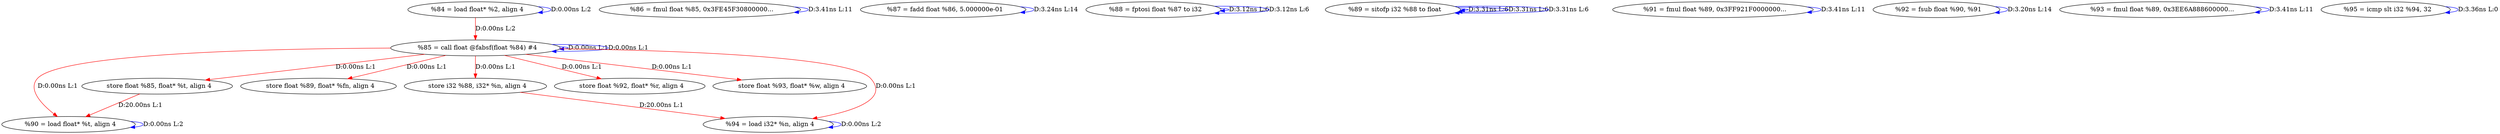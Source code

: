 digraph {
Node0x2e19300[label="  %84 = load float* %2, align 4"];
Node0x2e19300 -> Node0x2e19300[label="D:0.00ns L:2",color=blue];
Node0x2e193e0[label="  %85 = call float @fabsf(float %84) #4"];
Node0x2e19300 -> Node0x2e193e0[label="D:0.00ns L:2",color=red];
Node0x2e193e0 -> Node0x2e193e0[label="D:0.00ns L:1",color=blue];
Node0x2e193e0 -> Node0x2e193e0[label="D:0.00ns L:1",color=blue];
Node0x2e194c0[label="  store float %85, float* %t, align 4"];
Node0x2e193e0 -> Node0x2e194c0[label="D:0.00ns L:1",color=red];
Node0x2e19840[label="  store i32 %88, i32* %n, align 4"];
Node0x2e193e0 -> Node0x2e19840[label="D:0.00ns L:1",color=red];
Node0x2e19a00[label="  store float %89, float* %fn, align 4"];
Node0x2e193e0 -> Node0x2e19a00[label="D:0.00ns L:1",color=red];
Node0x2e19ae0[label="  %90 = load float* %t, align 4"];
Node0x2e193e0 -> Node0x2e19ae0[label="D:0.00ns L:1",color=red];
Node0x2e19d80[label="  store float %92, float* %r, align 4"];
Node0x2e193e0 -> Node0x2e19d80[label="D:0.00ns L:1",color=red];
Node0x2e19f40[label="  store float %93, float* %w, align 4"];
Node0x2e193e0 -> Node0x2e19f40[label="D:0.00ns L:1",color=red];
Node0x2e1a020[label="  %94 = load i32* %n, align 4"];
Node0x2e193e0 -> Node0x2e1a020[label="D:0.00ns L:1",color=red];
Node0x2e194c0 -> Node0x2e19ae0[label="D:20.00ns L:1",color=red];
Node0x2e195a0[label="  %86 = fmul float %85, 0x3FE45F30800000..."];
Node0x2e195a0 -> Node0x2e195a0[label="D:3.41ns L:11",color=blue];
Node0x2e19680[label="  %87 = fadd float %86, 5.000000e-01"];
Node0x2e19680 -> Node0x2e19680[label="D:3.24ns L:14",color=blue];
Node0x2e19760[label="  %88 = fptosi float %87 to i32"];
Node0x2e19760 -> Node0x2e19760[label="D:3.12ns L:6",color=blue];
Node0x2e19760 -> Node0x2e19760[label="D:3.12ns L:6",color=blue];
Node0x2e19840 -> Node0x2e1a020[label="D:20.00ns L:1",color=red];
Node0x2e19920[label="  %89 = sitofp i32 %88 to float"];
Node0x2e19920 -> Node0x2e19920[label="D:3.31ns L:6",color=blue];
Node0x2e19920 -> Node0x2e19920[label="D:3.31ns L:6",color=blue];
Node0x2e19920 -> Node0x2e19920[label="D:3.31ns L:6",color=blue];
Node0x2e19ae0 -> Node0x2e19ae0[label="D:0.00ns L:2",color=blue];
Node0x2e19bc0[label="  %91 = fmul float %89, 0x3FF921F0000000..."];
Node0x2e19bc0 -> Node0x2e19bc0[label="D:3.41ns L:11",color=blue];
Node0x2e19ca0[label="  %92 = fsub float %90, %91"];
Node0x2e19ca0 -> Node0x2e19ca0[label="D:3.20ns L:14",color=blue];
Node0x2e19e60[label="  %93 = fmul float %89, 0x3EE6A888600000..."];
Node0x2e19e60 -> Node0x2e19e60[label="D:3.41ns L:11",color=blue];
Node0x2e1a020 -> Node0x2e1a020[label="D:0.00ns L:2",color=blue];
Node0x2e1a100[label="  %95 = icmp slt i32 %94, 32"];
Node0x2e1a100 -> Node0x2e1a100[label="D:3.36ns L:0",color=blue];
}
